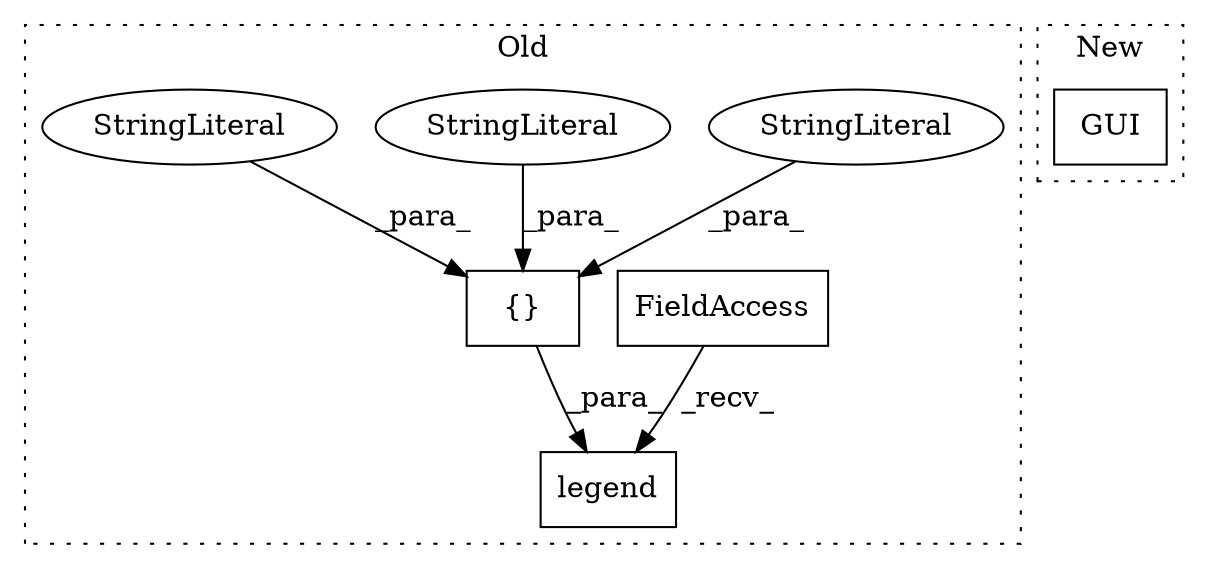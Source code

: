 digraph G {
subgraph cluster0 {
1 [label="legend" a="32" s="2377,2479" l="7,1" shape="box"];
3 [label="FieldAccess" a="22" s="2359" l="10" shape="box"];
4 [label="{}" a="4" s="2396,2478" l="1,1" shape="box"];
5 [label="StringLiteral" a="45" s="2411" l="22" shape="ellipse"];
6 [label="StringLiteral" a="45" s="2434" l="14" shape="ellipse"];
7 [label="StringLiteral" a="45" s="2464" l="14" shape="ellipse"];
label = "Old";
style="dotted";
}
subgraph cluster1 {
2 [label="GUI" a="32" s="2072" l="5" shape="box"];
label = "New";
style="dotted";
}
3 -> 1 [label="_recv_"];
4 -> 1 [label="_para_"];
5 -> 4 [label="_para_"];
6 -> 4 [label="_para_"];
7 -> 4 [label="_para_"];
}
